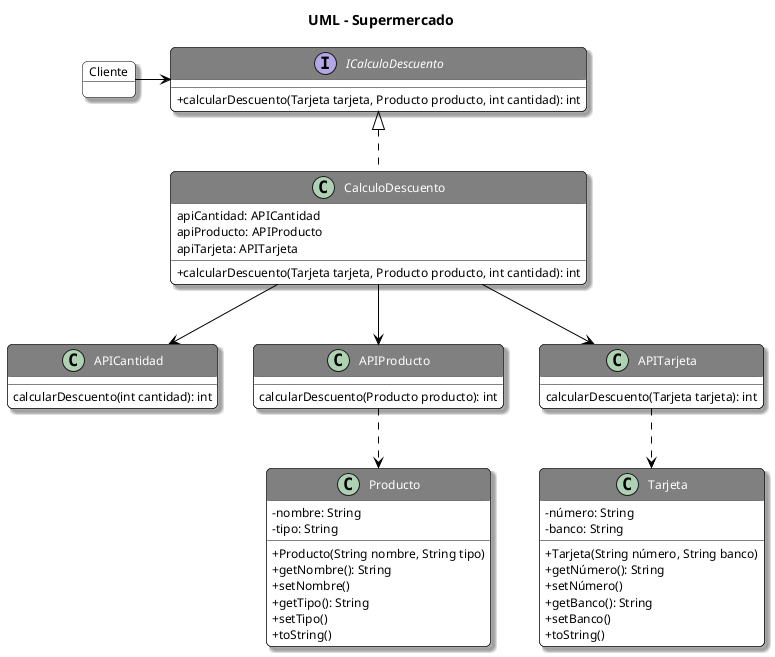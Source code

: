 @startuml
'https://plantuml.com/class-diagram

'___________STYLES___________
title UML - Supermercado
skinparam classAttributeIconSize 0
skinparam backgroundColor White
skinparam RoundCorner 10
skinparam Shadowing true

skinparam class {
    ArrowColor Black
    BackgroundColor White
    HeaderBackgroundColor Gray
    BorderColor Black
    FontColor White
    FontSize 14
    AttributeFontSize 12
}

skinparam object{
    ArrowColor Black
    BackgroundColor White
    BorderColor Black
    FontColor Black
    FontSize 14
    AttributeFontSize 12
}

skinparam note {
    BackgroundColor LightYellow
    BorderColor Black
}

'___________UML___________

object Cliente{
}

interface ICalculoDescuento{
+calcularDescuento(Tarjeta tarjeta, Producto producto, int cantidad): int
}

class CalculoDescuento{
apiCantidad: APICantidad
apiProducto: APIProducto
apiTarjeta: APITarjeta
+calcularDescuento(Tarjeta tarjeta, Producto producto, int cantidad): int
}

class APICantidad{
calcularDescuento(int cantidad): int
}

class APIProducto{
calcularDescuento(Producto producto): int
}

class APITarjeta{
calcularDescuento(Tarjeta tarjeta): int
}

class Producto{
-nombre: String
-tipo: String
+Producto(String nombre, String tipo)
+getNombre(): String
+setNombre()
+getTipo(): String
+setTipo()
+toString()
}

class Tarjeta{
-número: String
-banco: String
+Tarjeta(String número, String banco)
+getNúmero(): String
+setNúmero()
+getBanco(): String
+setBanco()
+toString()
}

Cliente -> ICalculoDescuento
ICalculoDescuento <|.. CalculoDescuento
CalculoDescuento --> APITarjeta
CalculoDescuento --> APIProducto
CalculoDescuento --> APICantidad
APIProducto ..> Producto
APITarjeta ..> Tarjeta

@enduml